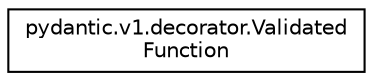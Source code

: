 digraph "Graphical Class Hierarchy"
{
 // LATEX_PDF_SIZE
  edge [fontname="Helvetica",fontsize="10",labelfontname="Helvetica",labelfontsize="10"];
  node [fontname="Helvetica",fontsize="10",shape=record];
  rankdir="LR";
  Node0 [label="pydantic.v1.decorator.Validated\lFunction",height=0.2,width=0.4,color="black", fillcolor="white", style="filled",URL="$classpydantic_1_1v1_1_1decorator_1_1ValidatedFunction.html",tooltip=" "];
}
